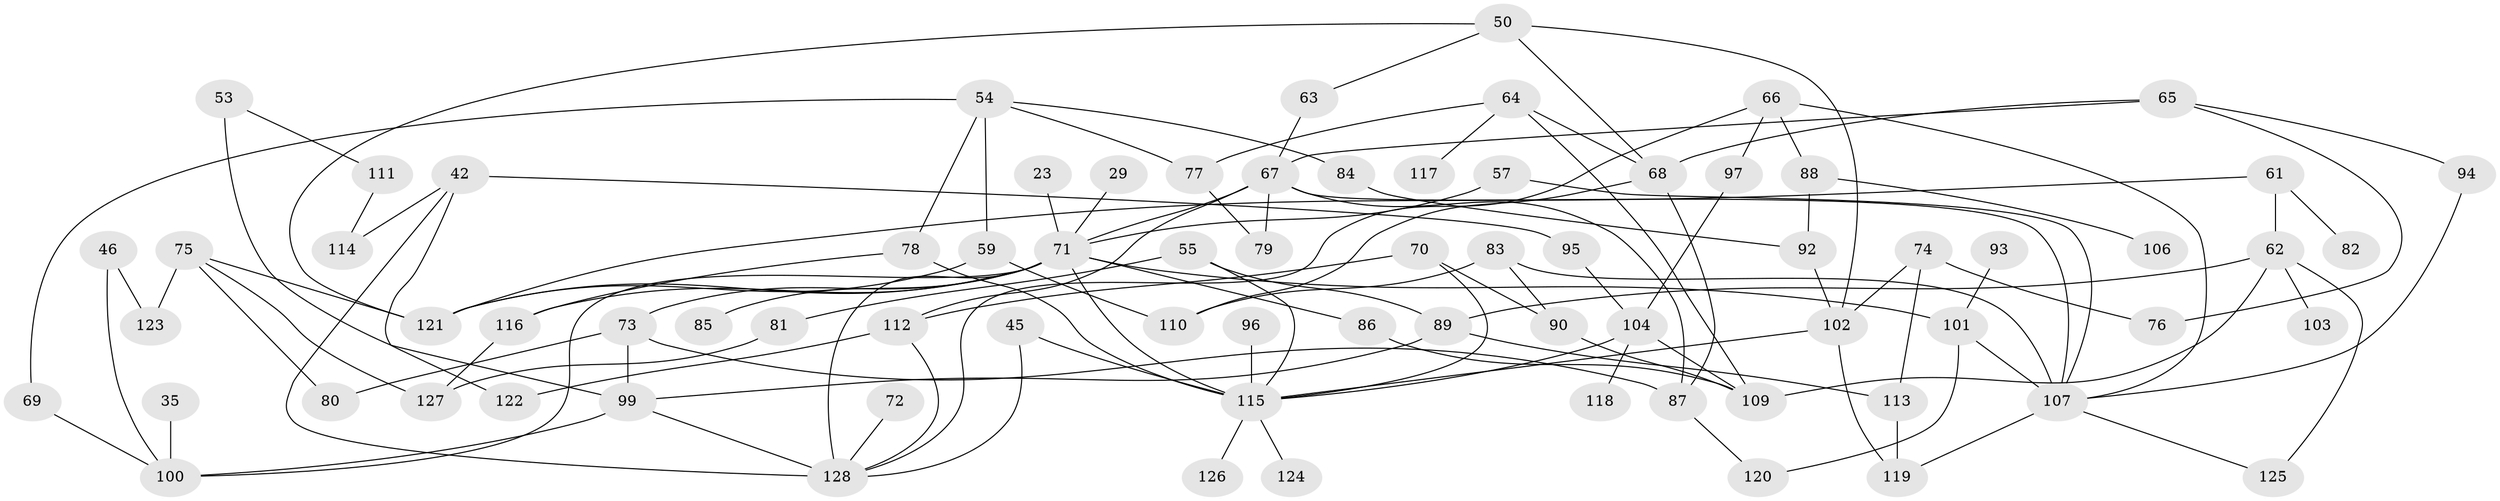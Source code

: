 // original degree distribution, {4: 0.140625, 3: 0.2734375, 11: 0.0078125, 5: 0.0703125, 2: 0.3046875, 7: 0.015625, 8: 0.015625, 1: 0.1640625, 6: 0.0078125}
// Generated by graph-tools (version 1.1) at 2025/45/03/04/25 21:45:31]
// undirected, 76 vertices, 119 edges
graph export_dot {
graph [start="1"]
  node [color=gray90,style=filled];
  23;
  29;
  35;
  42;
  45;
  46;
  50 [super="+33"];
  53;
  54 [super="+41"];
  55;
  57;
  59 [super="+47"];
  61 [super="+30"];
  62;
  63;
  64;
  65 [super="+48"];
  66;
  67 [super="+7"];
  68;
  69;
  70;
  71 [super="+3+51+8"];
  72;
  73;
  74;
  75;
  76;
  77;
  78 [super="+24+27"];
  79;
  80;
  81;
  82;
  83 [super="+44"];
  84;
  85;
  86 [super="+11"];
  87;
  88;
  89;
  90;
  92;
  93;
  94 [super="+52"];
  95;
  96;
  97;
  99 [super="+22"];
  100 [super="+28+20"];
  101 [super="+18+16"];
  102 [super="+36"];
  103;
  104 [super="+91"];
  106;
  107 [super="+60"];
  109 [super="+25"];
  110;
  111;
  112 [super="+105"];
  113;
  114;
  115 [super="+2+5+108"];
  116;
  117;
  118;
  119;
  120;
  121 [super="+13+10"];
  122;
  123;
  124;
  125;
  126;
  127;
  128 [super="+49+98"];
  23 -- 71;
  29 -- 71;
  35 -- 100;
  42 -- 95;
  42 -- 122;
  42 -- 114;
  42 -- 128;
  45 -- 128;
  45 -- 115;
  46 -- 123;
  46 -- 100;
  50 -- 68;
  50 -- 102;
  50 -- 121;
  50 -- 63;
  53 -- 111;
  53 -- 99;
  54 -- 84;
  54 -- 69;
  54 -- 77;
  54 -- 78;
  54 -- 59;
  55 -- 81;
  55 -- 89;
  55 -- 115;
  57 -- 71;
  57 -- 107;
  59 -- 110;
  59 -- 121;
  61 -- 82;
  61 -- 62;
  61 -- 121;
  62 -- 103;
  62 -- 125;
  62 -- 89;
  62 -- 109;
  63 -- 67;
  64 -- 117;
  64 -- 68;
  64 -- 77;
  64 -- 109;
  65 -- 67;
  65 -- 68;
  65 -- 76;
  65 -- 94;
  66 -- 88;
  66 -- 97;
  66 -- 128;
  66 -- 107;
  67 -- 79;
  67 -- 107 [weight=2];
  67 -- 112;
  67 -- 87;
  67 -- 71;
  68 -- 87;
  68 -- 110;
  69 -- 100;
  70 -- 90;
  70 -- 115;
  70 -- 112;
  71 -- 101 [weight=2];
  71 -- 73;
  71 -- 85;
  71 -- 115 [weight=3];
  71 -- 128 [weight=4];
  71 -- 121 [weight=2];
  71 -- 116;
  71 -- 86 [weight=2];
  71 -- 100;
  72 -- 128;
  73 -- 80;
  73 -- 87;
  73 -- 99;
  74 -- 76;
  74 -- 113;
  74 -- 102;
  75 -- 127;
  75 -- 123;
  75 -- 80;
  75 -- 121;
  77 -- 79;
  78 -- 116;
  78 -- 115 [weight=2];
  81 -- 127;
  83 -- 110;
  83 -- 90;
  83 -- 107;
  84 -- 92;
  86 -- 109;
  87 -- 120;
  88 -- 106;
  88 -- 92;
  89 -- 113;
  89 -- 99;
  90 -- 109;
  92 -- 102;
  93 -- 101;
  94 -- 107;
  95 -- 104;
  96 -- 115;
  97 -- 104;
  99 -- 128;
  99 -- 100;
  101 -- 120;
  101 -- 107;
  102 -- 119;
  102 -- 115;
  104 -- 118;
  104 -- 109;
  104 -- 115 [weight=3];
  107 -- 119;
  107 -- 125;
  111 -- 114;
  112 -- 122;
  112 -- 128 [weight=2];
  113 -- 119;
  115 -- 126;
  115 -- 124;
  116 -- 127;
}

